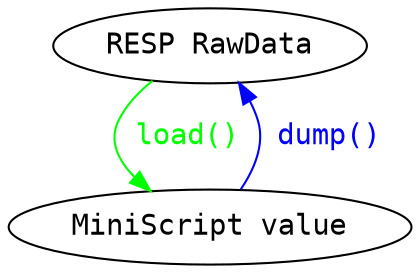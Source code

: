 
digraph {
	node [fontname="Monospace"]
	edge [fontname="Monospace"]
	
	RR [label="RESP RawData"]
	MS [label="MiniScript value"]
	
	RR -> MS [label=" load() ", color="green", fontcolor="green"]
	MS -> RR [label=" dump() ", color="blue", fontcolor="blue"]
}

